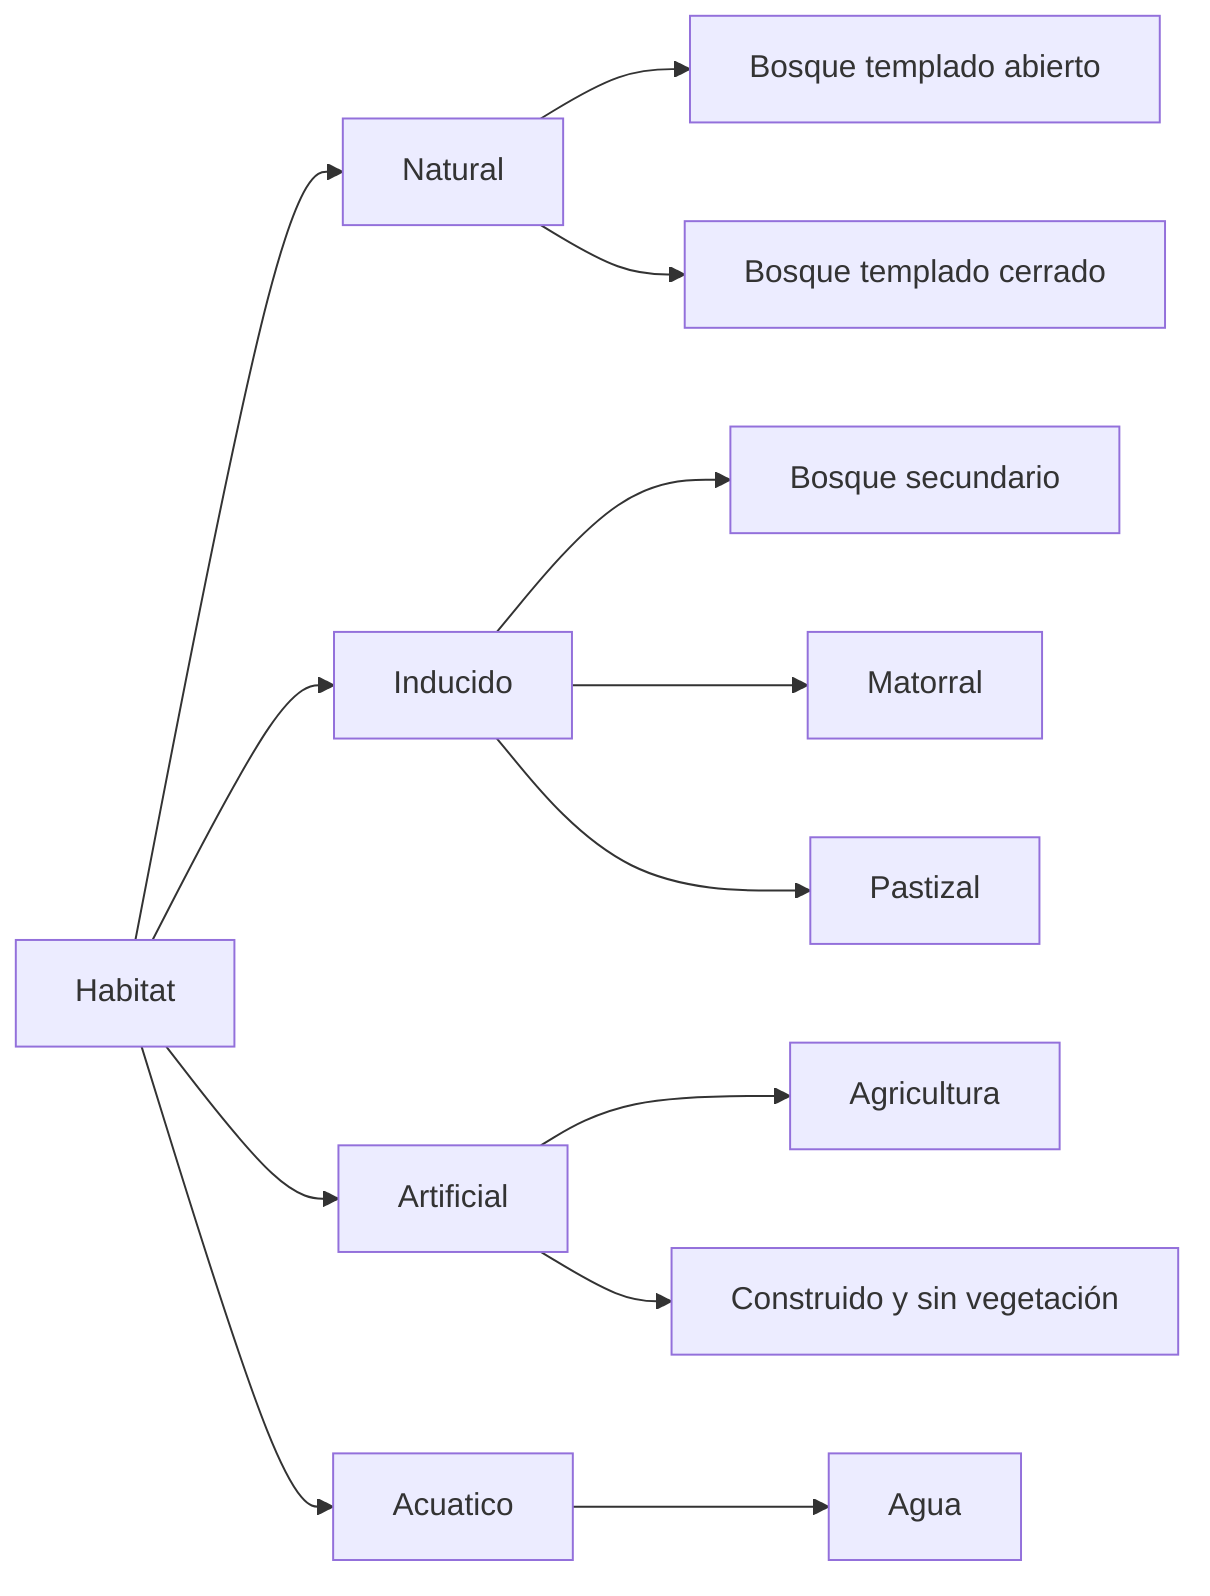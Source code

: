 flowchart LR
  A1[Habitat]-->B1[Natural]
  A1-->B2[Inducido]
  A1-->B3[Artificial]
  A1-->B4[Acuatico]
  B1-->C7[Bosque templado abierto]
  B1-->C8[Bosque templado cerrado]
  B2-->C6[Bosque secundario]
  B2-->C2[Matorral]
  B2-->C1[Pastizal]
  B3-->C3[Agricultura]
  B3-->C4[Construido y sin vegetación]
  B4-->C5[Agua]
